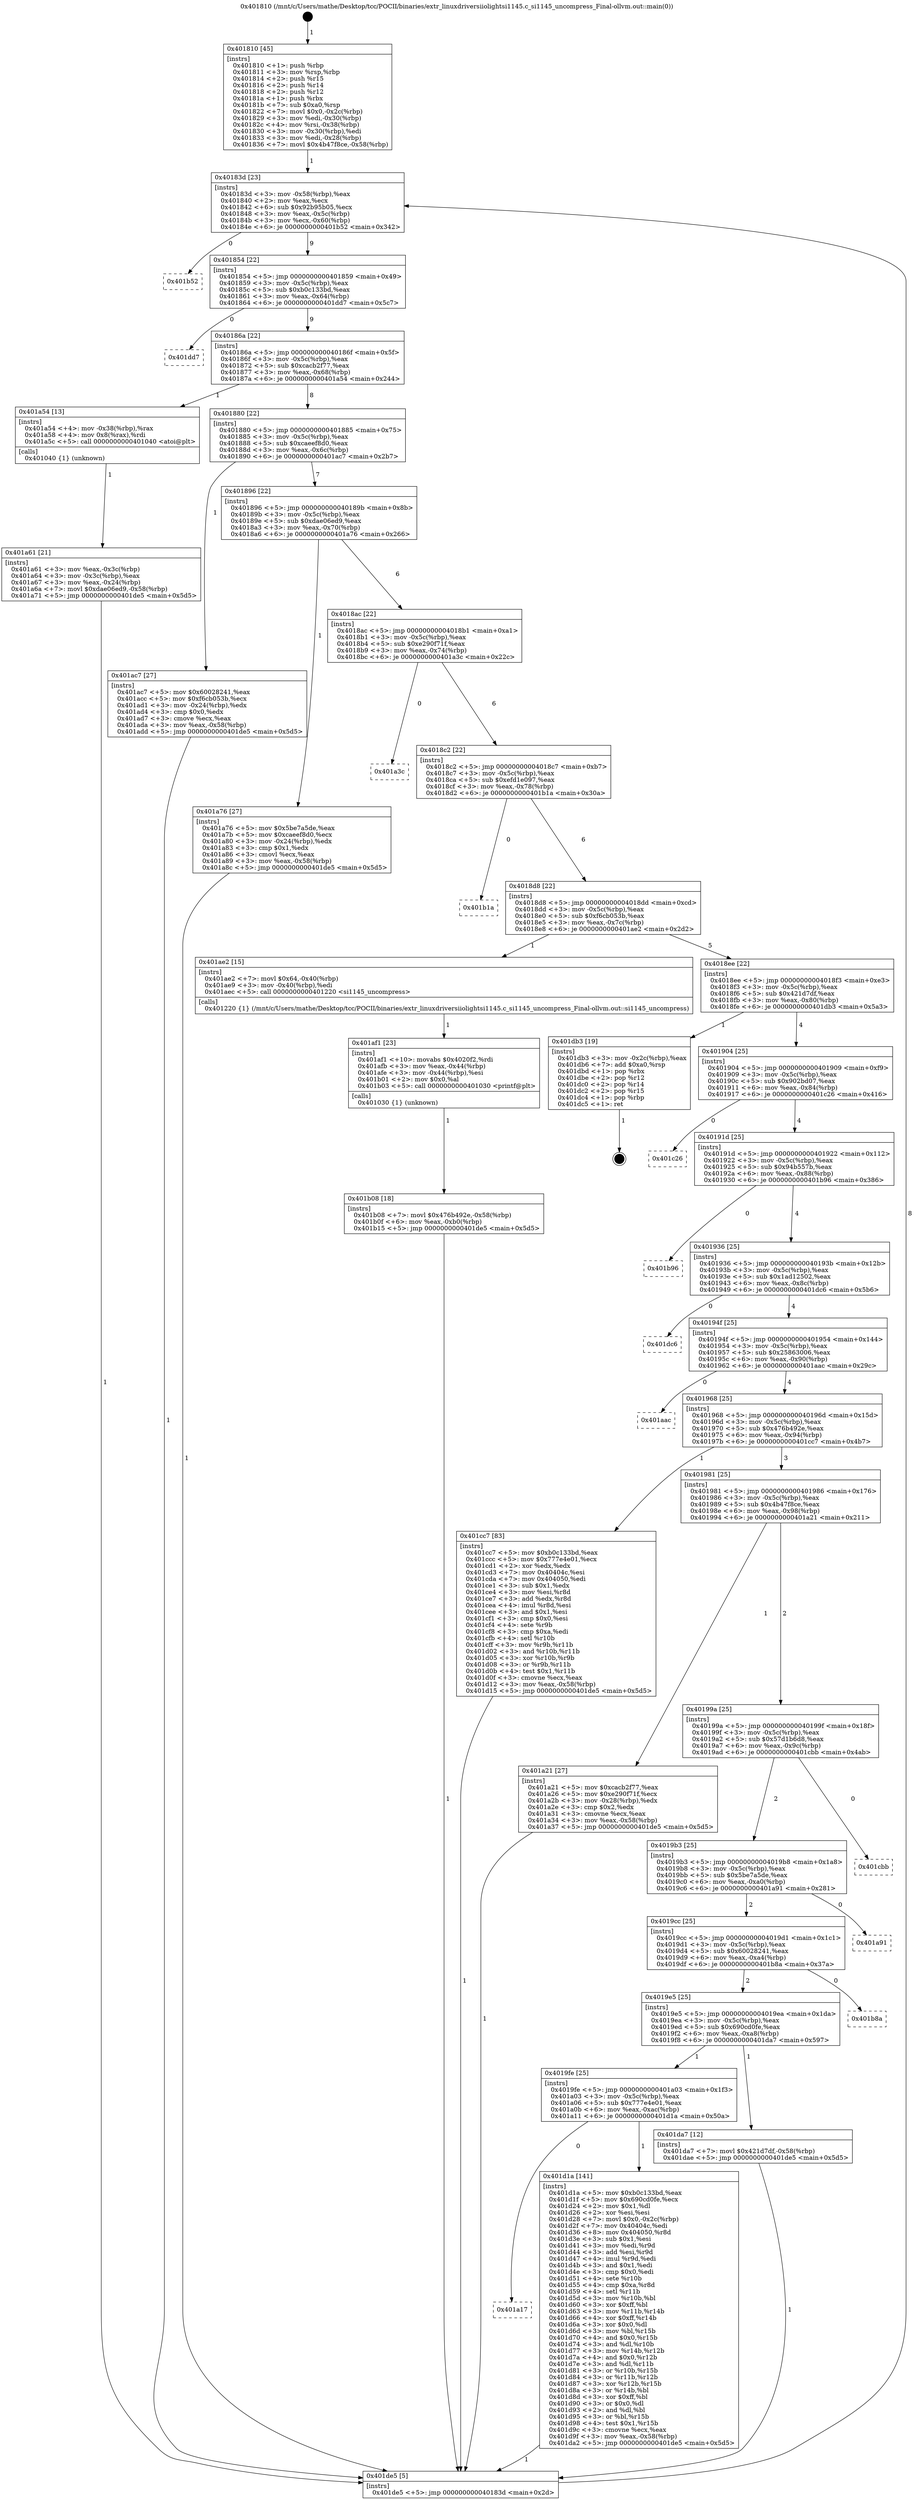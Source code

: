 digraph "0x401810" {
  label = "0x401810 (/mnt/c/Users/mathe/Desktop/tcc/POCII/binaries/extr_linuxdriversiiolightsi1145.c_si1145_uncompress_Final-ollvm.out::main(0))"
  labelloc = "t"
  node[shape=record]

  Entry [label="",width=0.3,height=0.3,shape=circle,fillcolor=black,style=filled]
  "0x40183d" [label="{
     0x40183d [23]\l
     | [instrs]\l
     &nbsp;&nbsp;0x40183d \<+3\>: mov -0x58(%rbp),%eax\l
     &nbsp;&nbsp;0x401840 \<+2\>: mov %eax,%ecx\l
     &nbsp;&nbsp;0x401842 \<+6\>: sub $0x92b95b05,%ecx\l
     &nbsp;&nbsp;0x401848 \<+3\>: mov %eax,-0x5c(%rbp)\l
     &nbsp;&nbsp;0x40184b \<+3\>: mov %ecx,-0x60(%rbp)\l
     &nbsp;&nbsp;0x40184e \<+6\>: je 0000000000401b52 \<main+0x342\>\l
  }"]
  "0x401b52" [label="{
     0x401b52\l
  }", style=dashed]
  "0x401854" [label="{
     0x401854 [22]\l
     | [instrs]\l
     &nbsp;&nbsp;0x401854 \<+5\>: jmp 0000000000401859 \<main+0x49\>\l
     &nbsp;&nbsp;0x401859 \<+3\>: mov -0x5c(%rbp),%eax\l
     &nbsp;&nbsp;0x40185c \<+5\>: sub $0xb0c133bd,%eax\l
     &nbsp;&nbsp;0x401861 \<+3\>: mov %eax,-0x64(%rbp)\l
     &nbsp;&nbsp;0x401864 \<+6\>: je 0000000000401dd7 \<main+0x5c7\>\l
  }"]
  Exit [label="",width=0.3,height=0.3,shape=circle,fillcolor=black,style=filled,peripheries=2]
  "0x401dd7" [label="{
     0x401dd7\l
  }", style=dashed]
  "0x40186a" [label="{
     0x40186a [22]\l
     | [instrs]\l
     &nbsp;&nbsp;0x40186a \<+5\>: jmp 000000000040186f \<main+0x5f\>\l
     &nbsp;&nbsp;0x40186f \<+3\>: mov -0x5c(%rbp),%eax\l
     &nbsp;&nbsp;0x401872 \<+5\>: sub $0xcacb2f77,%eax\l
     &nbsp;&nbsp;0x401877 \<+3\>: mov %eax,-0x68(%rbp)\l
     &nbsp;&nbsp;0x40187a \<+6\>: je 0000000000401a54 \<main+0x244\>\l
  }"]
  "0x401a17" [label="{
     0x401a17\l
  }", style=dashed]
  "0x401a54" [label="{
     0x401a54 [13]\l
     | [instrs]\l
     &nbsp;&nbsp;0x401a54 \<+4\>: mov -0x38(%rbp),%rax\l
     &nbsp;&nbsp;0x401a58 \<+4\>: mov 0x8(%rax),%rdi\l
     &nbsp;&nbsp;0x401a5c \<+5\>: call 0000000000401040 \<atoi@plt\>\l
     | [calls]\l
     &nbsp;&nbsp;0x401040 \{1\} (unknown)\l
  }"]
  "0x401880" [label="{
     0x401880 [22]\l
     | [instrs]\l
     &nbsp;&nbsp;0x401880 \<+5\>: jmp 0000000000401885 \<main+0x75\>\l
     &nbsp;&nbsp;0x401885 \<+3\>: mov -0x5c(%rbp),%eax\l
     &nbsp;&nbsp;0x401888 \<+5\>: sub $0xcaeef8d0,%eax\l
     &nbsp;&nbsp;0x40188d \<+3\>: mov %eax,-0x6c(%rbp)\l
     &nbsp;&nbsp;0x401890 \<+6\>: je 0000000000401ac7 \<main+0x2b7\>\l
  }"]
  "0x401d1a" [label="{
     0x401d1a [141]\l
     | [instrs]\l
     &nbsp;&nbsp;0x401d1a \<+5\>: mov $0xb0c133bd,%eax\l
     &nbsp;&nbsp;0x401d1f \<+5\>: mov $0x690cd0fe,%ecx\l
     &nbsp;&nbsp;0x401d24 \<+2\>: mov $0x1,%dl\l
     &nbsp;&nbsp;0x401d26 \<+2\>: xor %esi,%esi\l
     &nbsp;&nbsp;0x401d28 \<+7\>: movl $0x0,-0x2c(%rbp)\l
     &nbsp;&nbsp;0x401d2f \<+7\>: mov 0x40404c,%edi\l
     &nbsp;&nbsp;0x401d36 \<+8\>: mov 0x404050,%r8d\l
     &nbsp;&nbsp;0x401d3e \<+3\>: sub $0x1,%esi\l
     &nbsp;&nbsp;0x401d41 \<+3\>: mov %edi,%r9d\l
     &nbsp;&nbsp;0x401d44 \<+3\>: add %esi,%r9d\l
     &nbsp;&nbsp;0x401d47 \<+4\>: imul %r9d,%edi\l
     &nbsp;&nbsp;0x401d4b \<+3\>: and $0x1,%edi\l
     &nbsp;&nbsp;0x401d4e \<+3\>: cmp $0x0,%edi\l
     &nbsp;&nbsp;0x401d51 \<+4\>: sete %r10b\l
     &nbsp;&nbsp;0x401d55 \<+4\>: cmp $0xa,%r8d\l
     &nbsp;&nbsp;0x401d59 \<+4\>: setl %r11b\l
     &nbsp;&nbsp;0x401d5d \<+3\>: mov %r10b,%bl\l
     &nbsp;&nbsp;0x401d60 \<+3\>: xor $0xff,%bl\l
     &nbsp;&nbsp;0x401d63 \<+3\>: mov %r11b,%r14b\l
     &nbsp;&nbsp;0x401d66 \<+4\>: xor $0xff,%r14b\l
     &nbsp;&nbsp;0x401d6a \<+3\>: xor $0x0,%dl\l
     &nbsp;&nbsp;0x401d6d \<+3\>: mov %bl,%r15b\l
     &nbsp;&nbsp;0x401d70 \<+4\>: and $0x0,%r15b\l
     &nbsp;&nbsp;0x401d74 \<+3\>: and %dl,%r10b\l
     &nbsp;&nbsp;0x401d77 \<+3\>: mov %r14b,%r12b\l
     &nbsp;&nbsp;0x401d7a \<+4\>: and $0x0,%r12b\l
     &nbsp;&nbsp;0x401d7e \<+3\>: and %dl,%r11b\l
     &nbsp;&nbsp;0x401d81 \<+3\>: or %r10b,%r15b\l
     &nbsp;&nbsp;0x401d84 \<+3\>: or %r11b,%r12b\l
     &nbsp;&nbsp;0x401d87 \<+3\>: xor %r12b,%r15b\l
     &nbsp;&nbsp;0x401d8a \<+3\>: or %r14b,%bl\l
     &nbsp;&nbsp;0x401d8d \<+3\>: xor $0xff,%bl\l
     &nbsp;&nbsp;0x401d90 \<+3\>: or $0x0,%dl\l
     &nbsp;&nbsp;0x401d93 \<+2\>: and %dl,%bl\l
     &nbsp;&nbsp;0x401d95 \<+3\>: or %bl,%r15b\l
     &nbsp;&nbsp;0x401d98 \<+4\>: test $0x1,%r15b\l
     &nbsp;&nbsp;0x401d9c \<+3\>: cmovne %ecx,%eax\l
     &nbsp;&nbsp;0x401d9f \<+3\>: mov %eax,-0x58(%rbp)\l
     &nbsp;&nbsp;0x401da2 \<+5\>: jmp 0000000000401de5 \<main+0x5d5\>\l
  }"]
  "0x401ac7" [label="{
     0x401ac7 [27]\l
     | [instrs]\l
     &nbsp;&nbsp;0x401ac7 \<+5\>: mov $0x60028241,%eax\l
     &nbsp;&nbsp;0x401acc \<+5\>: mov $0xf6cb053b,%ecx\l
     &nbsp;&nbsp;0x401ad1 \<+3\>: mov -0x24(%rbp),%edx\l
     &nbsp;&nbsp;0x401ad4 \<+3\>: cmp $0x0,%edx\l
     &nbsp;&nbsp;0x401ad7 \<+3\>: cmove %ecx,%eax\l
     &nbsp;&nbsp;0x401ada \<+3\>: mov %eax,-0x58(%rbp)\l
     &nbsp;&nbsp;0x401add \<+5\>: jmp 0000000000401de5 \<main+0x5d5\>\l
  }"]
  "0x401896" [label="{
     0x401896 [22]\l
     | [instrs]\l
     &nbsp;&nbsp;0x401896 \<+5\>: jmp 000000000040189b \<main+0x8b\>\l
     &nbsp;&nbsp;0x40189b \<+3\>: mov -0x5c(%rbp),%eax\l
     &nbsp;&nbsp;0x40189e \<+5\>: sub $0xdae06ed9,%eax\l
     &nbsp;&nbsp;0x4018a3 \<+3\>: mov %eax,-0x70(%rbp)\l
     &nbsp;&nbsp;0x4018a6 \<+6\>: je 0000000000401a76 \<main+0x266\>\l
  }"]
  "0x4019fe" [label="{
     0x4019fe [25]\l
     | [instrs]\l
     &nbsp;&nbsp;0x4019fe \<+5\>: jmp 0000000000401a03 \<main+0x1f3\>\l
     &nbsp;&nbsp;0x401a03 \<+3\>: mov -0x5c(%rbp),%eax\l
     &nbsp;&nbsp;0x401a06 \<+5\>: sub $0x777e4e01,%eax\l
     &nbsp;&nbsp;0x401a0b \<+6\>: mov %eax,-0xac(%rbp)\l
     &nbsp;&nbsp;0x401a11 \<+6\>: je 0000000000401d1a \<main+0x50a\>\l
  }"]
  "0x401a76" [label="{
     0x401a76 [27]\l
     | [instrs]\l
     &nbsp;&nbsp;0x401a76 \<+5\>: mov $0x5be7a5de,%eax\l
     &nbsp;&nbsp;0x401a7b \<+5\>: mov $0xcaeef8d0,%ecx\l
     &nbsp;&nbsp;0x401a80 \<+3\>: mov -0x24(%rbp),%edx\l
     &nbsp;&nbsp;0x401a83 \<+3\>: cmp $0x1,%edx\l
     &nbsp;&nbsp;0x401a86 \<+3\>: cmovl %ecx,%eax\l
     &nbsp;&nbsp;0x401a89 \<+3\>: mov %eax,-0x58(%rbp)\l
     &nbsp;&nbsp;0x401a8c \<+5\>: jmp 0000000000401de5 \<main+0x5d5\>\l
  }"]
  "0x4018ac" [label="{
     0x4018ac [22]\l
     | [instrs]\l
     &nbsp;&nbsp;0x4018ac \<+5\>: jmp 00000000004018b1 \<main+0xa1\>\l
     &nbsp;&nbsp;0x4018b1 \<+3\>: mov -0x5c(%rbp),%eax\l
     &nbsp;&nbsp;0x4018b4 \<+5\>: sub $0xe290f71f,%eax\l
     &nbsp;&nbsp;0x4018b9 \<+3\>: mov %eax,-0x74(%rbp)\l
     &nbsp;&nbsp;0x4018bc \<+6\>: je 0000000000401a3c \<main+0x22c\>\l
  }"]
  "0x401da7" [label="{
     0x401da7 [12]\l
     | [instrs]\l
     &nbsp;&nbsp;0x401da7 \<+7\>: movl $0x421d7df,-0x58(%rbp)\l
     &nbsp;&nbsp;0x401dae \<+5\>: jmp 0000000000401de5 \<main+0x5d5\>\l
  }"]
  "0x401a3c" [label="{
     0x401a3c\l
  }", style=dashed]
  "0x4018c2" [label="{
     0x4018c2 [22]\l
     | [instrs]\l
     &nbsp;&nbsp;0x4018c2 \<+5\>: jmp 00000000004018c7 \<main+0xb7\>\l
     &nbsp;&nbsp;0x4018c7 \<+3\>: mov -0x5c(%rbp),%eax\l
     &nbsp;&nbsp;0x4018ca \<+5\>: sub $0xefd1e097,%eax\l
     &nbsp;&nbsp;0x4018cf \<+3\>: mov %eax,-0x78(%rbp)\l
     &nbsp;&nbsp;0x4018d2 \<+6\>: je 0000000000401b1a \<main+0x30a\>\l
  }"]
  "0x4019e5" [label="{
     0x4019e5 [25]\l
     | [instrs]\l
     &nbsp;&nbsp;0x4019e5 \<+5\>: jmp 00000000004019ea \<main+0x1da\>\l
     &nbsp;&nbsp;0x4019ea \<+3\>: mov -0x5c(%rbp),%eax\l
     &nbsp;&nbsp;0x4019ed \<+5\>: sub $0x690cd0fe,%eax\l
     &nbsp;&nbsp;0x4019f2 \<+6\>: mov %eax,-0xa8(%rbp)\l
     &nbsp;&nbsp;0x4019f8 \<+6\>: je 0000000000401da7 \<main+0x597\>\l
  }"]
  "0x401b1a" [label="{
     0x401b1a\l
  }", style=dashed]
  "0x4018d8" [label="{
     0x4018d8 [22]\l
     | [instrs]\l
     &nbsp;&nbsp;0x4018d8 \<+5\>: jmp 00000000004018dd \<main+0xcd\>\l
     &nbsp;&nbsp;0x4018dd \<+3\>: mov -0x5c(%rbp),%eax\l
     &nbsp;&nbsp;0x4018e0 \<+5\>: sub $0xf6cb053b,%eax\l
     &nbsp;&nbsp;0x4018e5 \<+3\>: mov %eax,-0x7c(%rbp)\l
     &nbsp;&nbsp;0x4018e8 \<+6\>: je 0000000000401ae2 \<main+0x2d2\>\l
  }"]
  "0x401b8a" [label="{
     0x401b8a\l
  }", style=dashed]
  "0x401ae2" [label="{
     0x401ae2 [15]\l
     | [instrs]\l
     &nbsp;&nbsp;0x401ae2 \<+7\>: movl $0x64,-0x40(%rbp)\l
     &nbsp;&nbsp;0x401ae9 \<+3\>: mov -0x40(%rbp),%edi\l
     &nbsp;&nbsp;0x401aec \<+5\>: call 0000000000401220 \<si1145_uncompress\>\l
     | [calls]\l
     &nbsp;&nbsp;0x401220 \{1\} (/mnt/c/Users/mathe/Desktop/tcc/POCII/binaries/extr_linuxdriversiiolightsi1145.c_si1145_uncompress_Final-ollvm.out::si1145_uncompress)\l
  }"]
  "0x4018ee" [label="{
     0x4018ee [22]\l
     | [instrs]\l
     &nbsp;&nbsp;0x4018ee \<+5\>: jmp 00000000004018f3 \<main+0xe3\>\l
     &nbsp;&nbsp;0x4018f3 \<+3\>: mov -0x5c(%rbp),%eax\l
     &nbsp;&nbsp;0x4018f6 \<+5\>: sub $0x421d7df,%eax\l
     &nbsp;&nbsp;0x4018fb \<+3\>: mov %eax,-0x80(%rbp)\l
     &nbsp;&nbsp;0x4018fe \<+6\>: je 0000000000401db3 \<main+0x5a3\>\l
  }"]
  "0x4019cc" [label="{
     0x4019cc [25]\l
     | [instrs]\l
     &nbsp;&nbsp;0x4019cc \<+5\>: jmp 00000000004019d1 \<main+0x1c1\>\l
     &nbsp;&nbsp;0x4019d1 \<+3\>: mov -0x5c(%rbp),%eax\l
     &nbsp;&nbsp;0x4019d4 \<+5\>: sub $0x60028241,%eax\l
     &nbsp;&nbsp;0x4019d9 \<+6\>: mov %eax,-0xa4(%rbp)\l
     &nbsp;&nbsp;0x4019df \<+6\>: je 0000000000401b8a \<main+0x37a\>\l
  }"]
  "0x401db3" [label="{
     0x401db3 [19]\l
     | [instrs]\l
     &nbsp;&nbsp;0x401db3 \<+3\>: mov -0x2c(%rbp),%eax\l
     &nbsp;&nbsp;0x401db6 \<+7\>: add $0xa0,%rsp\l
     &nbsp;&nbsp;0x401dbd \<+1\>: pop %rbx\l
     &nbsp;&nbsp;0x401dbe \<+2\>: pop %r12\l
     &nbsp;&nbsp;0x401dc0 \<+2\>: pop %r14\l
     &nbsp;&nbsp;0x401dc2 \<+2\>: pop %r15\l
     &nbsp;&nbsp;0x401dc4 \<+1\>: pop %rbp\l
     &nbsp;&nbsp;0x401dc5 \<+1\>: ret\l
  }"]
  "0x401904" [label="{
     0x401904 [25]\l
     | [instrs]\l
     &nbsp;&nbsp;0x401904 \<+5\>: jmp 0000000000401909 \<main+0xf9\>\l
     &nbsp;&nbsp;0x401909 \<+3\>: mov -0x5c(%rbp),%eax\l
     &nbsp;&nbsp;0x40190c \<+5\>: sub $0x902bd07,%eax\l
     &nbsp;&nbsp;0x401911 \<+6\>: mov %eax,-0x84(%rbp)\l
     &nbsp;&nbsp;0x401917 \<+6\>: je 0000000000401c26 \<main+0x416\>\l
  }"]
  "0x401a91" [label="{
     0x401a91\l
  }", style=dashed]
  "0x401c26" [label="{
     0x401c26\l
  }", style=dashed]
  "0x40191d" [label="{
     0x40191d [25]\l
     | [instrs]\l
     &nbsp;&nbsp;0x40191d \<+5\>: jmp 0000000000401922 \<main+0x112\>\l
     &nbsp;&nbsp;0x401922 \<+3\>: mov -0x5c(%rbp),%eax\l
     &nbsp;&nbsp;0x401925 \<+5\>: sub $0x94b557b,%eax\l
     &nbsp;&nbsp;0x40192a \<+6\>: mov %eax,-0x88(%rbp)\l
     &nbsp;&nbsp;0x401930 \<+6\>: je 0000000000401b96 \<main+0x386\>\l
  }"]
  "0x4019b3" [label="{
     0x4019b3 [25]\l
     | [instrs]\l
     &nbsp;&nbsp;0x4019b3 \<+5\>: jmp 00000000004019b8 \<main+0x1a8\>\l
     &nbsp;&nbsp;0x4019b8 \<+3\>: mov -0x5c(%rbp),%eax\l
     &nbsp;&nbsp;0x4019bb \<+5\>: sub $0x5be7a5de,%eax\l
     &nbsp;&nbsp;0x4019c0 \<+6\>: mov %eax,-0xa0(%rbp)\l
     &nbsp;&nbsp;0x4019c6 \<+6\>: je 0000000000401a91 \<main+0x281\>\l
  }"]
  "0x401b96" [label="{
     0x401b96\l
  }", style=dashed]
  "0x401936" [label="{
     0x401936 [25]\l
     | [instrs]\l
     &nbsp;&nbsp;0x401936 \<+5\>: jmp 000000000040193b \<main+0x12b\>\l
     &nbsp;&nbsp;0x40193b \<+3\>: mov -0x5c(%rbp),%eax\l
     &nbsp;&nbsp;0x40193e \<+5\>: sub $0x1ad12502,%eax\l
     &nbsp;&nbsp;0x401943 \<+6\>: mov %eax,-0x8c(%rbp)\l
     &nbsp;&nbsp;0x401949 \<+6\>: je 0000000000401dc6 \<main+0x5b6\>\l
  }"]
  "0x401cbb" [label="{
     0x401cbb\l
  }", style=dashed]
  "0x401dc6" [label="{
     0x401dc6\l
  }", style=dashed]
  "0x40194f" [label="{
     0x40194f [25]\l
     | [instrs]\l
     &nbsp;&nbsp;0x40194f \<+5\>: jmp 0000000000401954 \<main+0x144\>\l
     &nbsp;&nbsp;0x401954 \<+3\>: mov -0x5c(%rbp),%eax\l
     &nbsp;&nbsp;0x401957 \<+5\>: sub $0x25863006,%eax\l
     &nbsp;&nbsp;0x40195c \<+6\>: mov %eax,-0x90(%rbp)\l
     &nbsp;&nbsp;0x401962 \<+6\>: je 0000000000401aac \<main+0x29c\>\l
  }"]
  "0x401b08" [label="{
     0x401b08 [18]\l
     | [instrs]\l
     &nbsp;&nbsp;0x401b08 \<+7\>: movl $0x476b492e,-0x58(%rbp)\l
     &nbsp;&nbsp;0x401b0f \<+6\>: mov %eax,-0xb0(%rbp)\l
     &nbsp;&nbsp;0x401b15 \<+5\>: jmp 0000000000401de5 \<main+0x5d5\>\l
  }"]
  "0x401aac" [label="{
     0x401aac\l
  }", style=dashed]
  "0x401968" [label="{
     0x401968 [25]\l
     | [instrs]\l
     &nbsp;&nbsp;0x401968 \<+5\>: jmp 000000000040196d \<main+0x15d\>\l
     &nbsp;&nbsp;0x40196d \<+3\>: mov -0x5c(%rbp),%eax\l
     &nbsp;&nbsp;0x401970 \<+5\>: sub $0x476b492e,%eax\l
     &nbsp;&nbsp;0x401975 \<+6\>: mov %eax,-0x94(%rbp)\l
     &nbsp;&nbsp;0x40197b \<+6\>: je 0000000000401cc7 \<main+0x4b7\>\l
  }"]
  "0x401af1" [label="{
     0x401af1 [23]\l
     | [instrs]\l
     &nbsp;&nbsp;0x401af1 \<+10\>: movabs $0x4020f2,%rdi\l
     &nbsp;&nbsp;0x401afb \<+3\>: mov %eax,-0x44(%rbp)\l
     &nbsp;&nbsp;0x401afe \<+3\>: mov -0x44(%rbp),%esi\l
     &nbsp;&nbsp;0x401b01 \<+2\>: mov $0x0,%al\l
     &nbsp;&nbsp;0x401b03 \<+5\>: call 0000000000401030 \<printf@plt\>\l
     | [calls]\l
     &nbsp;&nbsp;0x401030 \{1\} (unknown)\l
  }"]
  "0x401cc7" [label="{
     0x401cc7 [83]\l
     | [instrs]\l
     &nbsp;&nbsp;0x401cc7 \<+5\>: mov $0xb0c133bd,%eax\l
     &nbsp;&nbsp;0x401ccc \<+5\>: mov $0x777e4e01,%ecx\l
     &nbsp;&nbsp;0x401cd1 \<+2\>: xor %edx,%edx\l
     &nbsp;&nbsp;0x401cd3 \<+7\>: mov 0x40404c,%esi\l
     &nbsp;&nbsp;0x401cda \<+7\>: mov 0x404050,%edi\l
     &nbsp;&nbsp;0x401ce1 \<+3\>: sub $0x1,%edx\l
     &nbsp;&nbsp;0x401ce4 \<+3\>: mov %esi,%r8d\l
     &nbsp;&nbsp;0x401ce7 \<+3\>: add %edx,%r8d\l
     &nbsp;&nbsp;0x401cea \<+4\>: imul %r8d,%esi\l
     &nbsp;&nbsp;0x401cee \<+3\>: and $0x1,%esi\l
     &nbsp;&nbsp;0x401cf1 \<+3\>: cmp $0x0,%esi\l
     &nbsp;&nbsp;0x401cf4 \<+4\>: sete %r9b\l
     &nbsp;&nbsp;0x401cf8 \<+3\>: cmp $0xa,%edi\l
     &nbsp;&nbsp;0x401cfb \<+4\>: setl %r10b\l
     &nbsp;&nbsp;0x401cff \<+3\>: mov %r9b,%r11b\l
     &nbsp;&nbsp;0x401d02 \<+3\>: and %r10b,%r11b\l
     &nbsp;&nbsp;0x401d05 \<+3\>: xor %r10b,%r9b\l
     &nbsp;&nbsp;0x401d08 \<+3\>: or %r9b,%r11b\l
     &nbsp;&nbsp;0x401d0b \<+4\>: test $0x1,%r11b\l
     &nbsp;&nbsp;0x401d0f \<+3\>: cmovne %ecx,%eax\l
     &nbsp;&nbsp;0x401d12 \<+3\>: mov %eax,-0x58(%rbp)\l
     &nbsp;&nbsp;0x401d15 \<+5\>: jmp 0000000000401de5 \<main+0x5d5\>\l
  }"]
  "0x401981" [label="{
     0x401981 [25]\l
     | [instrs]\l
     &nbsp;&nbsp;0x401981 \<+5\>: jmp 0000000000401986 \<main+0x176\>\l
     &nbsp;&nbsp;0x401986 \<+3\>: mov -0x5c(%rbp),%eax\l
     &nbsp;&nbsp;0x401989 \<+5\>: sub $0x4b47f8ce,%eax\l
     &nbsp;&nbsp;0x40198e \<+6\>: mov %eax,-0x98(%rbp)\l
     &nbsp;&nbsp;0x401994 \<+6\>: je 0000000000401a21 \<main+0x211\>\l
  }"]
  "0x401a61" [label="{
     0x401a61 [21]\l
     | [instrs]\l
     &nbsp;&nbsp;0x401a61 \<+3\>: mov %eax,-0x3c(%rbp)\l
     &nbsp;&nbsp;0x401a64 \<+3\>: mov -0x3c(%rbp),%eax\l
     &nbsp;&nbsp;0x401a67 \<+3\>: mov %eax,-0x24(%rbp)\l
     &nbsp;&nbsp;0x401a6a \<+7\>: movl $0xdae06ed9,-0x58(%rbp)\l
     &nbsp;&nbsp;0x401a71 \<+5\>: jmp 0000000000401de5 \<main+0x5d5\>\l
  }"]
  "0x401a21" [label="{
     0x401a21 [27]\l
     | [instrs]\l
     &nbsp;&nbsp;0x401a21 \<+5\>: mov $0xcacb2f77,%eax\l
     &nbsp;&nbsp;0x401a26 \<+5\>: mov $0xe290f71f,%ecx\l
     &nbsp;&nbsp;0x401a2b \<+3\>: mov -0x28(%rbp),%edx\l
     &nbsp;&nbsp;0x401a2e \<+3\>: cmp $0x2,%edx\l
     &nbsp;&nbsp;0x401a31 \<+3\>: cmovne %ecx,%eax\l
     &nbsp;&nbsp;0x401a34 \<+3\>: mov %eax,-0x58(%rbp)\l
     &nbsp;&nbsp;0x401a37 \<+5\>: jmp 0000000000401de5 \<main+0x5d5\>\l
  }"]
  "0x40199a" [label="{
     0x40199a [25]\l
     | [instrs]\l
     &nbsp;&nbsp;0x40199a \<+5\>: jmp 000000000040199f \<main+0x18f\>\l
     &nbsp;&nbsp;0x40199f \<+3\>: mov -0x5c(%rbp),%eax\l
     &nbsp;&nbsp;0x4019a2 \<+5\>: sub $0x57d1b6d8,%eax\l
     &nbsp;&nbsp;0x4019a7 \<+6\>: mov %eax,-0x9c(%rbp)\l
     &nbsp;&nbsp;0x4019ad \<+6\>: je 0000000000401cbb \<main+0x4ab\>\l
  }"]
  "0x401de5" [label="{
     0x401de5 [5]\l
     | [instrs]\l
     &nbsp;&nbsp;0x401de5 \<+5\>: jmp 000000000040183d \<main+0x2d\>\l
  }"]
  "0x401810" [label="{
     0x401810 [45]\l
     | [instrs]\l
     &nbsp;&nbsp;0x401810 \<+1\>: push %rbp\l
     &nbsp;&nbsp;0x401811 \<+3\>: mov %rsp,%rbp\l
     &nbsp;&nbsp;0x401814 \<+2\>: push %r15\l
     &nbsp;&nbsp;0x401816 \<+2\>: push %r14\l
     &nbsp;&nbsp;0x401818 \<+2\>: push %r12\l
     &nbsp;&nbsp;0x40181a \<+1\>: push %rbx\l
     &nbsp;&nbsp;0x40181b \<+7\>: sub $0xa0,%rsp\l
     &nbsp;&nbsp;0x401822 \<+7\>: movl $0x0,-0x2c(%rbp)\l
     &nbsp;&nbsp;0x401829 \<+3\>: mov %edi,-0x30(%rbp)\l
     &nbsp;&nbsp;0x40182c \<+4\>: mov %rsi,-0x38(%rbp)\l
     &nbsp;&nbsp;0x401830 \<+3\>: mov -0x30(%rbp),%edi\l
     &nbsp;&nbsp;0x401833 \<+3\>: mov %edi,-0x28(%rbp)\l
     &nbsp;&nbsp;0x401836 \<+7\>: movl $0x4b47f8ce,-0x58(%rbp)\l
  }"]
  Entry -> "0x401810" [label=" 1"]
  "0x40183d" -> "0x401b52" [label=" 0"]
  "0x40183d" -> "0x401854" [label=" 9"]
  "0x401db3" -> Exit [label=" 1"]
  "0x401854" -> "0x401dd7" [label=" 0"]
  "0x401854" -> "0x40186a" [label=" 9"]
  "0x401da7" -> "0x401de5" [label=" 1"]
  "0x40186a" -> "0x401a54" [label=" 1"]
  "0x40186a" -> "0x401880" [label=" 8"]
  "0x401d1a" -> "0x401de5" [label=" 1"]
  "0x401880" -> "0x401ac7" [label=" 1"]
  "0x401880" -> "0x401896" [label=" 7"]
  "0x4019fe" -> "0x401a17" [label=" 0"]
  "0x401896" -> "0x401a76" [label=" 1"]
  "0x401896" -> "0x4018ac" [label=" 6"]
  "0x4019fe" -> "0x401d1a" [label=" 1"]
  "0x4018ac" -> "0x401a3c" [label=" 0"]
  "0x4018ac" -> "0x4018c2" [label=" 6"]
  "0x4019e5" -> "0x4019fe" [label=" 1"]
  "0x4018c2" -> "0x401b1a" [label=" 0"]
  "0x4018c2" -> "0x4018d8" [label=" 6"]
  "0x4019e5" -> "0x401da7" [label=" 1"]
  "0x4018d8" -> "0x401ae2" [label=" 1"]
  "0x4018d8" -> "0x4018ee" [label=" 5"]
  "0x4019cc" -> "0x4019e5" [label=" 2"]
  "0x4018ee" -> "0x401db3" [label=" 1"]
  "0x4018ee" -> "0x401904" [label=" 4"]
  "0x4019cc" -> "0x401b8a" [label=" 0"]
  "0x401904" -> "0x401c26" [label=" 0"]
  "0x401904" -> "0x40191d" [label=" 4"]
  "0x4019b3" -> "0x4019cc" [label=" 2"]
  "0x40191d" -> "0x401b96" [label=" 0"]
  "0x40191d" -> "0x401936" [label=" 4"]
  "0x4019b3" -> "0x401a91" [label=" 0"]
  "0x401936" -> "0x401dc6" [label=" 0"]
  "0x401936" -> "0x40194f" [label=" 4"]
  "0x40199a" -> "0x4019b3" [label=" 2"]
  "0x40194f" -> "0x401aac" [label=" 0"]
  "0x40194f" -> "0x401968" [label=" 4"]
  "0x40199a" -> "0x401cbb" [label=" 0"]
  "0x401968" -> "0x401cc7" [label=" 1"]
  "0x401968" -> "0x401981" [label=" 3"]
  "0x401cc7" -> "0x401de5" [label=" 1"]
  "0x401981" -> "0x401a21" [label=" 1"]
  "0x401981" -> "0x40199a" [label=" 2"]
  "0x401a21" -> "0x401de5" [label=" 1"]
  "0x401810" -> "0x40183d" [label=" 1"]
  "0x401de5" -> "0x40183d" [label=" 8"]
  "0x401a54" -> "0x401a61" [label=" 1"]
  "0x401a61" -> "0x401de5" [label=" 1"]
  "0x401a76" -> "0x401de5" [label=" 1"]
  "0x401ac7" -> "0x401de5" [label=" 1"]
  "0x401ae2" -> "0x401af1" [label=" 1"]
  "0x401af1" -> "0x401b08" [label=" 1"]
  "0x401b08" -> "0x401de5" [label=" 1"]
}
